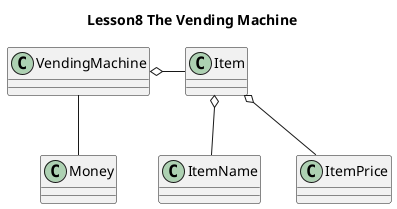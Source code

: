 @startuml

title Lesson8 The Vending Machine

class VendingMachine

class Money

class Item

class ItemName
class ItemPrice

VendingMachine o- Item
VendingMachine -- Money
Item o-- ItemPrice
Item o-- ItemName

@enduml